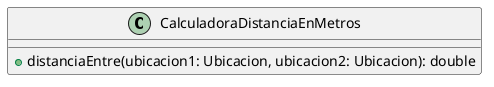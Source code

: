 @startuml
'https://plantuml.com/class-diagram

class CalculadoraDistanciaEnMetros {
    + distanciaEntre(ubicacion1: Ubicacion, ubicacion2: Ubicacion): double
}

@enduml